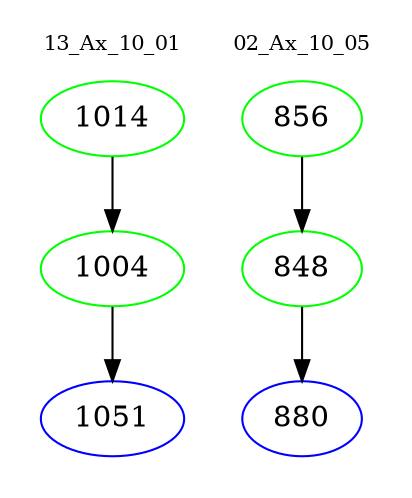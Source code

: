 digraph{
subgraph cluster_0 {
color = white
label = "13_Ax_10_01";
fontsize=10;
T0_1014 [label="1014", color="green"]
T0_1014 -> T0_1004 [color="black"]
T0_1004 [label="1004", color="green"]
T0_1004 -> T0_1051 [color="black"]
T0_1051 [label="1051", color="blue"]
}
subgraph cluster_1 {
color = white
label = "02_Ax_10_05";
fontsize=10;
T1_856 [label="856", color="green"]
T1_856 -> T1_848 [color="black"]
T1_848 [label="848", color="green"]
T1_848 -> T1_880 [color="black"]
T1_880 [label="880", color="blue"]
}
}
